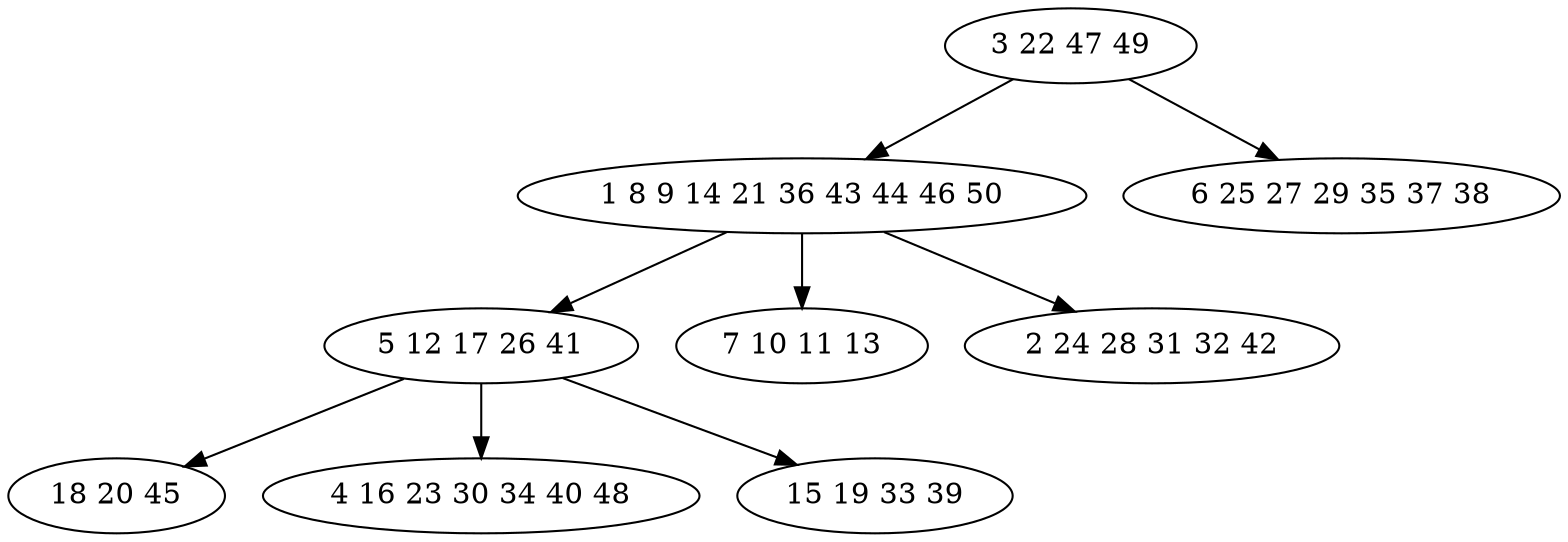digraph true_tree {
	"0" -> "1"
	"1" -> "2"
	"1" -> "3"
	"2" -> "4"
	"2" -> "5"
	"1" -> "6"
	"0" -> "7"
	"2" -> "8"
	"0" [label="3 22 47 49"];
	"1" [label="1 8 9 14 21 36 43 44 46 50"];
	"2" [label="5 12 17 26 41"];
	"3" [label="7 10 11 13"];
	"4" [label="18 20 45"];
	"5" [label="4 16 23 30 34 40 48"];
	"6" [label="2 24 28 31 32 42"];
	"7" [label="6 25 27 29 35 37 38"];
	"8" [label="15 19 33 39"];
}
